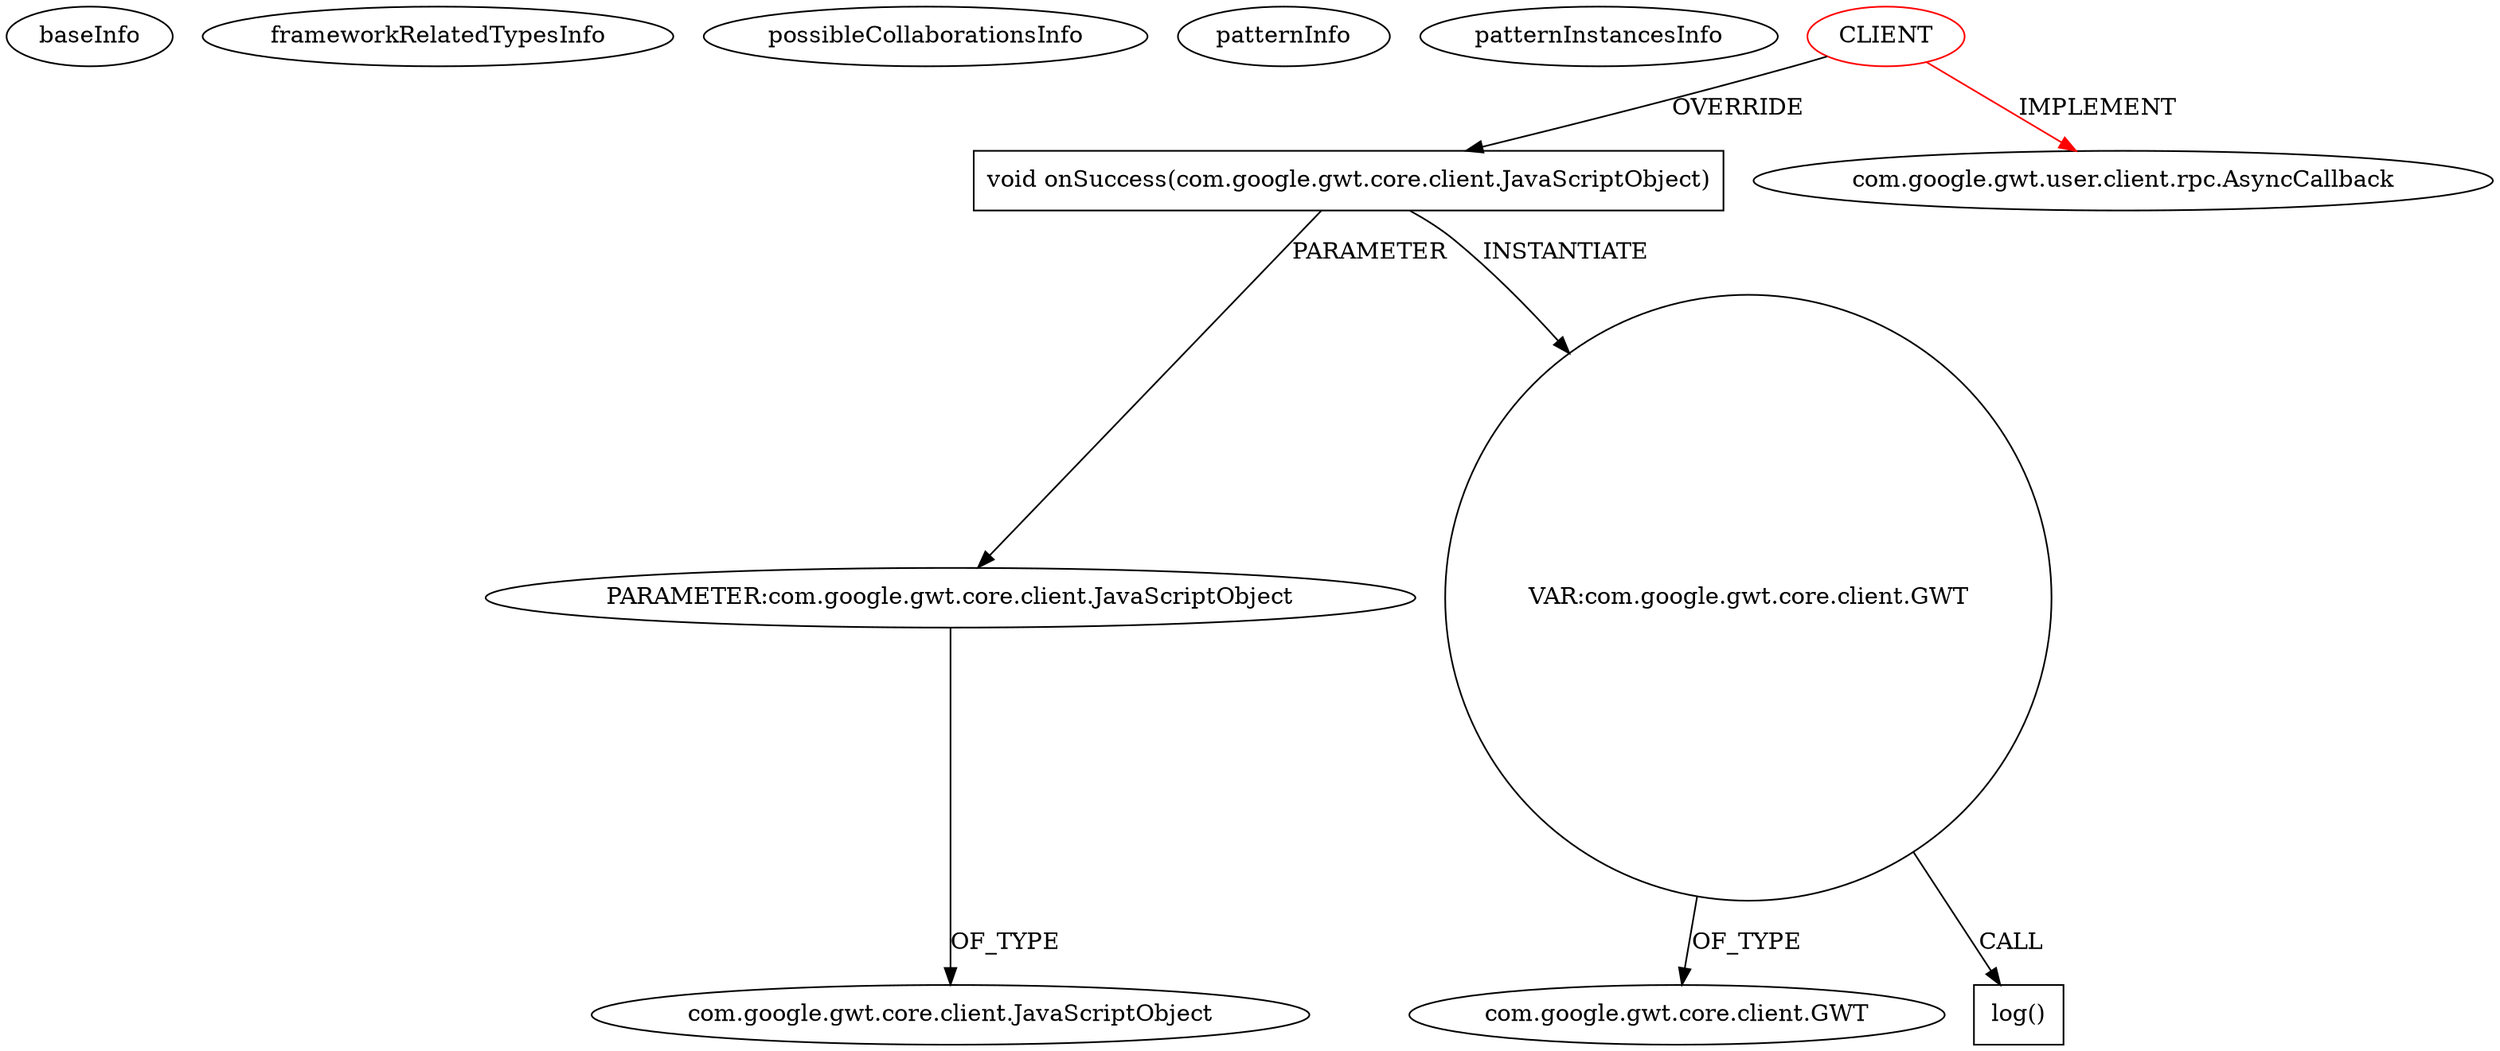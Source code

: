 digraph {
baseInfo[graphId=1245,category="pattern",isAnonymous=false,possibleRelation=false]
frameworkRelatedTypesInfo[0="com.google.gwt.user.client.rpc.AsyncCallback"]
possibleCollaborationsInfo[]
patternInfo[frequency=2.0,patternRootClient=0]
patternInstancesInfo[0="neilsh-gwtfb~/neilsh-gwtfb/gwtfb-master/GwtFB/src/com/gwtfb/client/LogCallback.java~LogCallback~4132",1="neilsh-gwtfb~/neilsh-gwtfb/gwtfb-master/GwtFB/src/com/gwtfb/client/GwtFB.java~SessionChangeCallback~4135"]
3[label="void onSuccess(com.google.gwt.core.client.JavaScriptObject)",vertexType="OVERRIDING_METHOD_DECLARATION",isFrameworkType=false,shape=box]
4[label="PARAMETER:com.google.gwt.core.client.JavaScriptObject",vertexType="PARAMETER_DECLARATION",isFrameworkType=false]
0[label="CLIENT",vertexType="ROOT_CLIENT_CLASS_DECLARATION",isFrameworkType=false,color=red]
1[label="com.google.gwt.user.client.rpc.AsyncCallback",vertexType="FRAMEWORK_INTERFACE_TYPE",isFrameworkType=false]
5[label="com.google.gwt.core.client.JavaScriptObject",vertexType="FRAMEWORK_CLASS_TYPE",isFrameworkType=false]
6[label="VAR:com.google.gwt.core.client.GWT",vertexType="VARIABLE_EXPRESION",isFrameworkType=false,shape=circle]
8[label="com.google.gwt.core.client.GWT",vertexType="FRAMEWORK_CLASS_TYPE",isFrameworkType=false]
7[label="log()",vertexType="INSIDE_CALL",isFrameworkType=false,shape=box]
3->4[label="PARAMETER"]
0->1[label="IMPLEMENT",color=red]
6->7[label="CALL"]
4->5[label="OF_TYPE"]
0->3[label="OVERRIDE"]
6->8[label="OF_TYPE"]
3->6[label="INSTANTIATE"]
}
